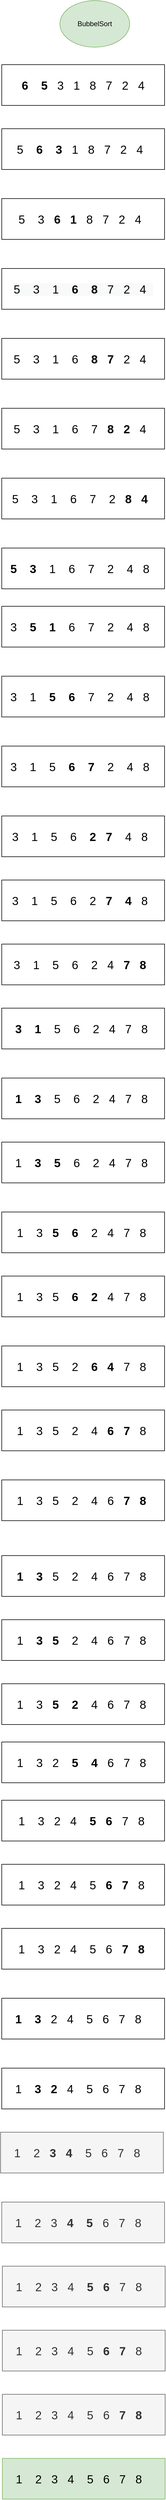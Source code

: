 <mxfile version="13.10.2" type="github">
  <diagram id="Pk1b3dgURT7b5KNRzjb6" name="Page-1">
    <mxGraphModel dx="786" dy="514" grid="1" gridSize="10" guides="1" tooltips="1" connect="1" arrows="1" fold="1" page="1" pageScale="1" pageWidth="827" pageHeight="1169" math="0" shadow="0">
      <root>
        <mxCell id="0" />
        <mxCell id="1" parent="0" />
        <mxCell id="W44GUW1nfyjWdWvCGlpn-1" value="BubbelSort" style="ellipse;whiteSpace=wrap;html=1;fillColor=#d5e8d4;strokeColor=#82b366;" vertex="1" parent="1">
          <mxGeometry x="340" y="40" width="120" height="80" as="geometry" />
        </mxCell>
        <mxCell id="W44GUW1nfyjWdWvCGlpn-3" value="&lt;font style=&quot;font-size: 20px&quot;&gt;&lt;b&gt;6&amp;nbsp; &amp;nbsp; 5&lt;/b&gt;&amp;nbsp; &amp;nbsp;3&amp;nbsp; &amp;nbsp;1&amp;nbsp; &amp;nbsp;8&amp;nbsp; &amp;nbsp;7&amp;nbsp; &amp;nbsp;2&amp;nbsp; &amp;nbsp;4&lt;/font&gt;" style="rounded=0;whiteSpace=wrap;html=1;gradientColor=#ffffff;" vertex="1" parent="1">
          <mxGeometry x="240" y="150" width="280" height="70" as="geometry" />
        </mxCell>
        <mxCell id="W44GUW1nfyjWdWvCGlpn-4" value="&lt;font style=&quot;font-size: 20px&quot;&gt;5&amp;nbsp; &amp;nbsp; &lt;b&gt;6&amp;nbsp; &amp;nbsp; 3&amp;nbsp;&lt;/b&gt; &amp;nbsp;1&amp;nbsp; &amp;nbsp;8&amp;nbsp; &amp;nbsp;7&amp;nbsp; &amp;nbsp;2&amp;nbsp; &amp;nbsp;4&amp;nbsp;&amp;nbsp;&lt;/font&gt;" style="rounded=0;whiteSpace=wrap;html=1;" vertex="1" parent="1">
          <mxGeometry x="240" y="260" width="280" height="70" as="geometry" />
        </mxCell>
        <mxCell id="W44GUW1nfyjWdWvCGlpn-5" value="&lt;span style=&quot;font-size: 20px&quot;&gt;5&amp;nbsp; &amp;nbsp; 3&amp;nbsp; &amp;nbsp;&lt;b&gt;6&amp;nbsp; &amp;nbsp;1&lt;/b&gt;&amp;nbsp; &amp;nbsp;8&amp;nbsp; &amp;nbsp;7&amp;nbsp; &amp;nbsp;2&amp;nbsp; &amp;nbsp;4&amp;nbsp;&amp;nbsp;&lt;/span&gt;" style="rounded=0;whiteSpace=wrap;html=1;" vertex="1" parent="1">
          <mxGeometry x="240" y="380" width="280" height="70" as="geometry" />
        </mxCell>
        <mxCell id="W44GUW1nfyjWdWvCGlpn-6" value="&lt;span style=&quot;color: rgb(0 , 0 , 0) ; font-family: &amp;#34;helvetica&amp;#34; ; font-size: 20px ; font-style: normal ; font-weight: 400 ; letter-spacing: normal ; text-align: center ; text-indent: 0px ; text-transform: none ; word-spacing: 0px ; background-color: rgb(248 , 249 , 250) ; display: inline ; float: none&quot;&gt;5&amp;nbsp; &amp;nbsp; 3&amp;nbsp; &amp;nbsp; 1&amp;nbsp; &amp;nbsp; &lt;/span&gt;&lt;span style=&quot;color: rgb(0 , 0 , 0) ; font-family: &amp;#34;helvetica&amp;#34; ; font-size: 20px ; font-style: normal ; letter-spacing: normal ; text-align: center ; text-indent: 0px ; text-transform: none ; word-spacing: 0px ; background-color: rgb(248 , 249 , 250) ; display: inline ; float: none&quot;&gt;&lt;b&gt;6&amp;nbsp; &amp;nbsp; 8&lt;/b&gt;&lt;/span&gt;&lt;span style=&quot;color: rgb(0 , 0 , 0) ; font-family: &amp;#34;helvetica&amp;#34; ; font-size: 20px ; font-style: normal ; font-weight: 400 ; letter-spacing: normal ; text-align: center ; text-indent: 0px ; text-transform: none ; word-spacing: 0px ; background-color: rgb(248 , 249 , 250) ; display: inline ; float: none&quot;&gt;&amp;nbsp; &amp;nbsp;7&amp;nbsp; &amp;nbsp;2&amp;nbsp; &amp;nbsp;4&amp;nbsp;&amp;nbsp;&lt;/span&gt;" style="rounded=0;whiteSpace=wrap;html=1;" vertex="1" parent="1">
          <mxGeometry x="240" y="500" width="280" height="70" as="geometry" />
        </mxCell>
        <mxCell id="W44GUW1nfyjWdWvCGlpn-7" value="&lt;span style=&quot;font-family: &amp;#34;helvetica&amp;#34; ; font-size: 20px&quot;&gt;5&amp;nbsp; &amp;nbsp; 3&amp;nbsp; &amp;nbsp; 1&amp;nbsp; &amp;nbsp; 6&amp;nbsp; &amp;nbsp; &lt;b&gt;8&amp;nbsp; &amp;nbsp;7&amp;nbsp;&lt;/b&gt; &amp;nbsp;2&amp;nbsp; &amp;nbsp;4&amp;nbsp;&amp;nbsp;&lt;/span&gt;" style="rounded=0;whiteSpace=wrap;html=1;" vertex="1" parent="1">
          <mxGeometry x="240" y="620" width="280" height="70" as="geometry" />
        </mxCell>
        <mxCell id="W44GUW1nfyjWdWvCGlpn-8" value="&lt;span style=&quot;font-family: &amp;#34;helvetica&amp;#34; ; font-size: 20px&quot;&gt;5&amp;nbsp; &amp;nbsp; 3&amp;nbsp; &amp;nbsp; 1&amp;nbsp; &amp;nbsp; 6&amp;nbsp; &amp;nbsp; 7&amp;nbsp; &amp;nbsp; 2&amp;nbsp; &amp;nbsp;&lt;b&gt;8&amp;nbsp; &amp;nbsp;4&lt;/b&gt;&amp;nbsp;&amp;nbsp;&lt;/span&gt;" style="rounded=0;whiteSpace=wrap;html=1;" vertex="1" parent="1">
          <mxGeometry x="240" y="860" width="280" height="70" as="geometry" />
        </mxCell>
        <mxCell id="W44GUW1nfyjWdWvCGlpn-11" value="&lt;span style=&quot;font-family: &amp;#34;helvetica&amp;#34; ; font-size: 20px&quot;&gt;&lt;b&gt;5&amp;nbsp; &amp;nbsp; 3&amp;nbsp;&lt;/b&gt; &amp;nbsp; 1&amp;nbsp; &amp;nbsp; 6&amp;nbsp; &amp;nbsp; 7&amp;nbsp; &amp;nbsp; 2&amp;nbsp; &amp;nbsp; 4&amp;nbsp; &amp;nbsp;8&amp;nbsp;&amp;nbsp;&lt;/span&gt;" style="whiteSpace=wrap;html=1;gradientColor=#ffffff;" vertex="1" parent="1">
          <mxGeometry x="240" y="980" width="280" height="70" as="geometry" />
        </mxCell>
        <mxCell id="W44GUW1nfyjWdWvCGlpn-12" value="&lt;span style=&quot;font-family: &amp;#34;helvetica&amp;#34; ; font-size: 20px&quot;&gt;3&amp;nbsp; &amp;nbsp; &lt;b&gt;5&amp;nbsp; &amp;nbsp; 1&lt;/b&gt;&amp;nbsp; &amp;nbsp; 6&amp;nbsp; &amp;nbsp; 7&amp;nbsp; &amp;nbsp; 2&amp;nbsp; &amp;nbsp; 4&amp;nbsp; &amp;nbsp;8&amp;nbsp;&amp;nbsp;&lt;/span&gt;" style="whiteSpace=wrap;html=1;gradientColor=#ffffff;" vertex="1" parent="1">
          <mxGeometry x="240" y="1080" width="280" height="70" as="geometry" />
        </mxCell>
        <mxCell id="W44GUW1nfyjWdWvCGlpn-14" value="&lt;span style=&quot;font-family: &amp;#34;helvetica&amp;#34; ; font-size: 20px&quot;&gt;3&amp;nbsp; &amp;nbsp; 1&amp;nbsp; &amp;nbsp; &lt;b&gt;5&amp;nbsp; &amp;nbsp; 6&lt;/b&gt;&amp;nbsp; &amp;nbsp; 7&amp;nbsp; &amp;nbsp; 2&amp;nbsp; &amp;nbsp; 4&amp;nbsp; &amp;nbsp;8&amp;nbsp;&amp;nbsp;&lt;/span&gt;" style="whiteSpace=wrap;html=1;gradientColor=#ffffff;" vertex="1" parent="1">
          <mxGeometry x="240" y="1200" width="280" height="70" as="geometry" />
        </mxCell>
        <mxCell id="W44GUW1nfyjWdWvCGlpn-15" value="&lt;span style=&quot;font-family: &amp;#34;helvetica&amp;#34; ; font-size: 20px&quot;&gt;3&amp;nbsp; &amp;nbsp; 1&amp;nbsp; &amp;nbsp; 5&amp;nbsp; &amp;nbsp; &lt;b&gt;6&amp;nbsp; &amp;nbsp; 7&lt;/b&gt;&amp;nbsp; &amp;nbsp; 2&amp;nbsp; &amp;nbsp; 4&amp;nbsp; &amp;nbsp;8&amp;nbsp;&amp;nbsp;&lt;/span&gt;" style="whiteSpace=wrap;html=1;gradientColor=#ffffff;" vertex="1" parent="1">
          <mxGeometry x="240" y="1320" width="280" height="70" as="geometry" />
        </mxCell>
        <mxCell id="W44GUW1nfyjWdWvCGlpn-16" value="&lt;span style=&quot;font-family: &amp;#34;helvetica&amp;#34; ; font-size: 20px&quot;&gt;3&amp;nbsp; &amp;nbsp; 1&amp;nbsp; &amp;nbsp; 5&amp;nbsp; &amp;nbsp; 6&amp;nbsp; &amp;nbsp; &lt;b&gt;2&amp;nbsp; &amp;nbsp;7&lt;/b&gt;&amp;nbsp; &amp;nbsp; 4&amp;nbsp; &amp;nbsp;8&amp;nbsp;&amp;nbsp;&lt;/span&gt;" style="whiteSpace=wrap;html=1;gradientColor=#ffffff;" vertex="1" parent="1">
          <mxGeometry x="240" y="1440" width="280" height="70" as="geometry" />
        </mxCell>
        <mxCell id="W44GUW1nfyjWdWvCGlpn-21" value="&lt;span style=&quot;font-family: &amp;#34;helvetica&amp;#34; ; font-size: 20px&quot;&gt;5&amp;nbsp; &amp;nbsp; 3&amp;nbsp; &amp;nbsp; 1&amp;nbsp; &amp;nbsp; 6&amp;nbsp; &amp;nbsp; 7&lt;b&gt;&amp;nbsp; &amp;nbsp;8&amp;nbsp;&lt;/b&gt; &amp;nbsp;&lt;b&gt;2&lt;/b&gt;&amp;nbsp; &amp;nbsp;4&amp;nbsp;&amp;nbsp;&lt;/span&gt;" style="rounded=0;whiteSpace=wrap;html=1;" vertex="1" parent="1">
          <mxGeometry x="240" y="740" width="280" height="70" as="geometry" />
        </mxCell>
        <mxCell id="W44GUW1nfyjWdWvCGlpn-22" value="&lt;span style=&quot;font-family: &amp;#34;helvetica&amp;#34; ; font-size: 20px&quot;&gt;3&amp;nbsp; &amp;nbsp; 1&amp;nbsp; &amp;nbsp; 5&amp;nbsp; &amp;nbsp; 6&amp;nbsp; &amp;nbsp; 2&lt;b&gt;&amp;nbsp; &amp;nbsp;7&lt;/b&gt;&amp;nbsp; &amp;nbsp; &lt;b&gt;4&lt;/b&gt;&amp;nbsp; &amp;nbsp;8&amp;nbsp;&amp;nbsp;&lt;/span&gt;" style="whiteSpace=wrap;html=1;gradientColor=#ffffff;" vertex="1" parent="1">
          <mxGeometry x="240" y="1550" width="280" height="70" as="geometry" />
        </mxCell>
        <mxCell id="W44GUW1nfyjWdWvCGlpn-23" value="&lt;span style=&quot;font-family: &amp;#34;helvetica&amp;#34; ; font-size: 20px&quot;&gt;3&amp;nbsp; &amp;nbsp; 1&amp;nbsp; &amp;nbsp; 5&amp;nbsp; &amp;nbsp; 6&amp;nbsp; &amp;nbsp; 2&lt;b&gt;&amp;nbsp; &amp;nbsp;&lt;/b&gt;4&amp;nbsp; &amp;nbsp;&lt;b&gt;7&lt;/b&gt;&amp;nbsp; &amp;nbsp;&lt;b&gt;8&lt;/b&gt;&amp;nbsp;&amp;nbsp;&lt;/span&gt;" style="whiteSpace=wrap;html=1;gradientColor=#ffffff;" vertex="1" parent="1">
          <mxGeometry x="240" y="1660" width="280" height="70" as="geometry" />
        </mxCell>
        <mxCell id="W44GUW1nfyjWdWvCGlpn-25" value="&lt;span style=&quot;font-family: &amp;#34;helvetica&amp;#34; ; font-size: 20px&quot;&gt;&lt;b&gt;3&amp;nbsp; &amp;nbsp; 1&lt;/b&gt;&amp;nbsp; &amp;nbsp; 5&amp;nbsp; &amp;nbsp; 6&amp;nbsp; &amp;nbsp; 2&lt;/span&gt;&lt;b style=&quot;font-family: &amp;#34;helvetica&amp;#34; ; font-size: 20px&quot;&gt;&amp;nbsp; &amp;nbsp;&lt;/b&gt;&lt;span style=&quot;font-family: &amp;#34;helvetica&amp;#34; ; font-size: 20px&quot;&gt;4&amp;nbsp; &amp;nbsp;7&lt;/span&gt;&lt;span style=&quot;font-family: &amp;#34;helvetica&amp;#34; ; font-size: 20px&quot;&gt;&amp;nbsp; &amp;nbsp;8&lt;/span&gt;&lt;span style=&quot;font-family: &amp;#34;helvetica&amp;#34; ; font-size: 20px&quot;&gt;&amp;nbsp;&lt;/span&gt;" style="rounded=0;whiteSpace=wrap;html=1;" vertex="1" parent="1">
          <mxGeometry x="240" y="1770" width="280" height="70" as="geometry" />
        </mxCell>
        <mxCell id="W44GUW1nfyjWdWvCGlpn-26" value="&lt;span style=&quot;font-family: &amp;#34;helvetica&amp;#34; ; font-size: 20px&quot;&gt;&lt;b&gt;1&amp;nbsp; &amp;nbsp; 3&lt;/b&gt;&amp;nbsp; &amp;nbsp; 5&amp;nbsp; &amp;nbsp; 6&amp;nbsp; &amp;nbsp; 2&lt;/span&gt;&lt;b style=&quot;font-family: &amp;#34;helvetica&amp;#34; ; font-size: 20px&quot;&gt;&amp;nbsp; &amp;nbsp;&lt;/b&gt;&lt;span style=&quot;font-family: &amp;#34;helvetica&amp;#34; ; font-size: 20px&quot;&gt;4&amp;nbsp; &amp;nbsp;7&lt;/span&gt;&lt;span style=&quot;font-family: &amp;#34;helvetica&amp;#34; ; font-size: 20px&quot;&gt;&amp;nbsp; &amp;nbsp;8&lt;/span&gt;&lt;span style=&quot;font-family: &amp;#34;helvetica&amp;#34; ; font-size: 20px&quot;&gt;&amp;nbsp;&lt;/span&gt;" style="rounded=0;whiteSpace=wrap;html=1;" vertex="1" parent="1">
          <mxGeometry x="240" y="1890" width="280" height="70" as="geometry" />
        </mxCell>
        <mxCell id="W44GUW1nfyjWdWvCGlpn-27" value="&lt;span style=&quot;font-family: &amp;#34;helvetica&amp;#34; ; font-size: 20px&quot;&gt;1&lt;b&gt;&amp;nbsp; &amp;nbsp; 3&lt;/b&gt;&amp;nbsp; &amp;nbsp; &lt;b&gt;5&lt;/b&gt;&amp;nbsp; &amp;nbsp; 6&amp;nbsp; &amp;nbsp; 2&lt;/span&gt;&lt;b style=&quot;font-family: &amp;#34;helvetica&amp;#34; ; font-size: 20px&quot;&gt;&amp;nbsp; &amp;nbsp;&lt;/b&gt;&lt;span style=&quot;font-family: &amp;#34;helvetica&amp;#34; ; font-size: 20px&quot;&gt;4&amp;nbsp; &amp;nbsp;7&lt;/span&gt;&lt;span style=&quot;font-family: &amp;#34;helvetica&amp;#34; ; font-size: 20px&quot;&gt;&amp;nbsp; &amp;nbsp;8&lt;/span&gt;&lt;span style=&quot;font-family: &amp;#34;helvetica&amp;#34; ; font-size: 20px&quot;&gt;&amp;nbsp;&lt;/span&gt;" style="rounded=0;whiteSpace=wrap;html=1;" vertex="1" parent="1">
          <mxGeometry x="240" y="2000" width="280" height="70" as="geometry" />
        </mxCell>
        <mxCell id="W44GUW1nfyjWdWvCGlpn-28" value="&lt;span style=&quot;font-family: &amp;#34;helvetica&amp;#34; ; font-size: 20px&quot;&gt;1&lt;b&gt;&amp;nbsp; &amp;nbsp; &lt;/b&gt;3&amp;nbsp; &amp;nbsp;&lt;b&gt;5&lt;/b&gt;&amp;nbsp; &amp;nbsp; &lt;b&gt;6&lt;/b&gt;&amp;nbsp; &amp;nbsp; 2&lt;/span&gt;&lt;b style=&quot;font-family: &amp;#34;helvetica&amp;#34; ; font-size: 20px&quot;&gt;&amp;nbsp; &amp;nbsp;&lt;/b&gt;&lt;span style=&quot;font-family: &amp;#34;helvetica&amp;#34; ; font-size: 20px&quot;&gt;4&amp;nbsp; &amp;nbsp;7&lt;/span&gt;&lt;span style=&quot;font-family: &amp;#34;helvetica&amp;#34; ; font-size: 20px&quot;&gt;&amp;nbsp; &amp;nbsp;8&lt;/span&gt;&lt;span style=&quot;font-family: &amp;#34;helvetica&amp;#34; ; font-size: 20px&quot;&gt;&amp;nbsp;&lt;/span&gt;" style="rounded=0;whiteSpace=wrap;html=1;" vertex="1" parent="1">
          <mxGeometry x="240" y="2120" width="280" height="70" as="geometry" />
        </mxCell>
        <mxCell id="W44GUW1nfyjWdWvCGlpn-29" value="&lt;span style=&quot;font-family: &amp;#34;helvetica&amp;#34; ; font-size: 20px&quot;&gt;1&lt;b&gt;&amp;nbsp; &amp;nbsp; &lt;/b&gt;3&amp;nbsp; &amp;nbsp;5&amp;nbsp; &amp;nbsp;&amp;nbsp;&lt;b&gt;6&lt;/b&gt;&amp;nbsp; &amp;nbsp; &lt;b&gt;2&lt;/b&gt;&lt;/span&gt;&lt;b style=&quot;font-family: &amp;#34;helvetica&amp;#34; ; font-size: 20px&quot;&gt;&amp;nbsp; &amp;nbsp;&lt;/b&gt;&lt;span style=&quot;font-family: &amp;#34;helvetica&amp;#34; ; font-size: 20px&quot;&gt;4&amp;nbsp; &amp;nbsp;7&lt;/span&gt;&lt;span style=&quot;font-family: &amp;#34;helvetica&amp;#34; ; font-size: 20px&quot;&gt;&amp;nbsp; &amp;nbsp;8&lt;/span&gt;&lt;span style=&quot;font-family: &amp;#34;helvetica&amp;#34; ; font-size: 20px&quot;&gt;&amp;nbsp;&lt;/span&gt;" style="rounded=0;whiteSpace=wrap;html=1;" vertex="1" parent="1">
          <mxGeometry x="240" y="2230" width="280" height="70" as="geometry" />
        </mxCell>
        <mxCell id="W44GUW1nfyjWdWvCGlpn-30" value="&lt;span style=&quot;font-family: &amp;#34;helvetica&amp;#34; ; font-size: 20px&quot;&gt;1&lt;b&gt;&amp;nbsp; &amp;nbsp; &lt;/b&gt;3&amp;nbsp; &amp;nbsp;5&amp;nbsp; &amp;nbsp; 2&amp;nbsp;&amp;nbsp; &amp;nbsp;&lt;b&gt;6&lt;/b&gt;&lt;/span&gt;&lt;b style=&quot;font-family: &amp;#34;helvetica&amp;#34; ; font-size: 20px&quot;&gt;&amp;nbsp; &amp;nbsp;&lt;/b&gt;&lt;span style=&quot;font-family: &amp;#34;helvetica&amp;#34; ; font-size: 20px&quot;&gt;&lt;b&gt;4&amp;nbsp;&lt;/b&gt; &amp;nbsp;7&lt;/span&gt;&lt;span style=&quot;font-family: &amp;#34;helvetica&amp;#34; ; font-size: 20px&quot;&gt;&amp;nbsp; &amp;nbsp;8&lt;/span&gt;&lt;span style=&quot;font-family: &amp;#34;helvetica&amp;#34; ; font-size: 20px&quot;&gt;&amp;nbsp;&lt;/span&gt;" style="rounded=0;whiteSpace=wrap;html=1;" vertex="1" parent="1">
          <mxGeometry x="240" y="2350" width="280" height="70" as="geometry" />
        </mxCell>
        <mxCell id="W44GUW1nfyjWdWvCGlpn-31" value="&lt;span style=&quot;font-family: &amp;#34;helvetica&amp;#34; ; font-size: 20px&quot;&gt;1&lt;b&gt;&amp;nbsp; &amp;nbsp; &lt;/b&gt;3&amp;nbsp; &amp;nbsp;5&amp;nbsp; &amp;nbsp; 2&amp;nbsp; &amp;nbsp; 4&lt;/span&gt;&lt;b style=&quot;font-family: &amp;#34;helvetica&amp;#34; ; font-size: 20px&quot;&gt;&amp;nbsp; &amp;nbsp;6&lt;/b&gt;&lt;span style=&quot;font-family: &amp;#34;helvetica&amp;#34; ; font-size: 20px&quot;&gt;&lt;b&gt;&amp;nbsp;&lt;/b&gt; &amp;nbsp;&lt;b&gt;7&lt;/b&gt;&lt;/span&gt;&lt;span style=&quot;font-family: &amp;#34;helvetica&amp;#34; ; font-size: 20px&quot;&gt;&amp;nbsp; &amp;nbsp;8&lt;/span&gt;&lt;span style=&quot;font-family: &amp;#34;helvetica&amp;#34; ; font-size: 20px&quot;&gt;&amp;nbsp;&lt;/span&gt;" style="rounded=0;whiteSpace=wrap;html=1;" vertex="1" parent="1">
          <mxGeometry x="240" y="2460" width="280" height="70" as="geometry" />
        </mxCell>
        <mxCell id="W44GUW1nfyjWdWvCGlpn-32" value="&lt;span style=&quot;font-family: &amp;#34;helvetica&amp;#34; ; font-size: 20px&quot;&gt;1&lt;b&gt;&amp;nbsp; &amp;nbsp; &lt;/b&gt;3&amp;nbsp; &amp;nbsp;5&amp;nbsp; &amp;nbsp; 2&amp;nbsp; &amp;nbsp; 4&lt;/span&gt;&lt;b style=&quot;font-family: &amp;#34;helvetica&amp;#34; ; font-size: 20px&quot;&gt;&amp;nbsp; &amp;nbsp;&lt;/b&gt;&lt;span style=&quot;font-family: &amp;#34;helvetica&amp;#34; ; font-size: 20px&quot;&gt;6&lt;/span&gt;&lt;span style=&quot;font-family: &amp;#34;helvetica&amp;#34; ; font-size: 20px&quot;&gt;&amp;nbsp; &amp;nbsp;&lt;b&gt;7&lt;/b&gt;&lt;/span&gt;&lt;span style=&quot;font-family: &amp;#34;helvetica&amp;#34; ; font-size: 20px&quot;&gt;&amp;nbsp; &amp;nbsp;&lt;b&gt;8&lt;/b&gt;&lt;/span&gt;&lt;span style=&quot;font-family: &amp;#34;helvetica&amp;#34; ; font-size: 20px&quot;&gt;&lt;b&gt;&amp;nbsp;&lt;/b&gt;&lt;/span&gt;" style="rounded=0;whiteSpace=wrap;html=1;" vertex="1" parent="1">
          <mxGeometry x="240" y="2580" width="280" height="70" as="geometry" />
        </mxCell>
        <mxCell id="W44GUW1nfyjWdWvCGlpn-33" value="&lt;span style=&quot;font-family: &amp;#34;helvetica&amp;#34; ; font-size: 20px&quot;&gt;&lt;b&gt;1&amp;nbsp; &amp;nbsp; 3&lt;/b&gt;&amp;nbsp; &amp;nbsp;5&amp;nbsp; &amp;nbsp; 2&amp;nbsp; &amp;nbsp; 4&lt;/span&gt;&lt;b style=&quot;font-family: &amp;#34;helvetica&amp;#34; ; font-size: 20px&quot;&gt;&amp;nbsp; &amp;nbsp;&lt;/b&gt;&lt;span style=&quot;font-family: &amp;#34;helvetica&amp;#34; ; font-size: 20px&quot;&gt;6&lt;/span&gt;&lt;span style=&quot;font-family: &amp;#34;helvetica&amp;#34; ; font-size: 20px&quot;&gt;&amp;nbsp; &amp;nbsp;7&lt;/span&gt;&lt;span style=&quot;font-family: &amp;#34;helvetica&amp;#34; ; font-size: 20px&quot;&gt;&amp;nbsp; &amp;nbsp;8&lt;/span&gt;&lt;span style=&quot;font-family: &amp;#34;helvetica&amp;#34; ; font-size: 20px&quot;&gt;&lt;b&gt;&amp;nbsp;&lt;/b&gt;&lt;/span&gt;" style="rounded=0;whiteSpace=wrap;html=1;" vertex="1" parent="1">
          <mxGeometry x="240" y="2710" width="280" height="70" as="geometry" />
        </mxCell>
        <mxCell id="W44GUW1nfyjWdWvCGlpn-34" value="&lt;span style=&quot;font-family: &amp;#34;helvetica&amp;#34; ; font-size: 20px&quot;&gt;1&lt;b&gt;&amp;nbsp; &amp;nbsp; 3&amp;nbsp; &amp;nbsp;5&lt;/b&gt;&amp;nbsp; &amp;nbsp; 2&amp;nbsp; &amp;nbsp; 4&lt;/span&gt;&lt;b style=&quot;font-family: &amp;#34;helvetica&amp;#34; ; font-size: 20px&quot;&gt;&amp;nbsp; &amp;nbsp;&lt;/b&gt;&lt;span style=&quot;font-family: &amp;#34;helvetica&amp;#34; ; font-size: 20px&quot;&gt;6&lt;/span&gt;&lt;span style=&quot;font-family: &amp;#34;helvetica&amp;#34; ; font-size: 20px&quot;&gt;&amp;nbsp; &amp;nbsp;7&lt;/span&gt;&lt;span style=&quot;font-family: &amp;#34;helvetica&amp;#34; ; font-size: 20px&quot;&gt;&amp;nbsp; &amp;nbsp;8&lt;/span&gt;&lt;span style=&quot;font-family: &amp;#34;helvetica&amp;#34; ; font-size: 20px&quot;&gt;&lt;b&gt;&amp;nbsp;&lt;/b&gt;&lt;/span&gt;" style="rounded=0;whiteSpace=wrap;html=1;" vertex="1" parent="1">
          <mxGeometry x="240" y="2820" width="280" height="70" as="geometry" />
        </mxCell>
        <mxCell id="W44GUW1nfyjWdWvCGlpn-35" value="&lt;span style=&quot;font-family: &amp;#34;helvetica&amp;#34; ; font-size: 20px&quot;&gt;1&lt;b&gt;&amp;nbsp; &amp;nbsp; &lt;/b&gt;3&lt;b&gt;&amp;nbsp; &amp;nbsp;5&lt;/b&gt;&amp;nbsp; &amp;nbsp; &lt;b&gt;2&lt;/b&gt;&amp;nbsp; &amp;nbsp; 4&lt;/span&gt;&lt;b style=&quot;font-family: &amp;#34;helvetica&amp;#34; ; font-size: 20px&quot;&gt;&amp;nbsp; &amp;nbsp;&lt;/b&gt;&lt;span style=&quot;font-family: &amp;#34;helvetica&amp;#34; ; font-size: 20px&quot;&gt;6&lt;/span&gt;&lt;span style=&quot;font-family: &amp;#34;helvetica&amp;#34; ; font-size: 20px&quot;&gt;&amp;nbsp; &amp;nbsp;7&lt;/span&gt;&lt;span style=&quot;font-family: &amp;#34;helvetica&amp;#34; ; font-size: 20px&quot;&gt;&amp;nbsp; &amp;nbsp;8&lt;/span&gt;&lt;span style=&quot;font-family: &amp;#34;helvetica&amp;#34; ; font-size: 20px&quot;&gt;&lt;b&gt;&amp;nbsp;&lt;/b&gt;&lt;/span&gt;" style="rounded=0;whiteSpace=wrap;html=1;" vertex="1" parent="1">
          <mxGeometry x="240" y="2930" width="280" height="70" as="geometry" />
        </mxCell>
        <mxCell id="W44GUW1nfyjWdWvCGlpn-36" value="&lt;span style=&quot;font-family: &amp;#34;helvetica&amp;#34; ; font-size: 20px&quot;&gt;1&lt;b&gt;&amp;nbsp; &amp;nbsp; &lt;/b&gt;3&lt;b&gt;&amp;nbsp; &amp;nbsp;&lt;/b&gt;2&amp;nbsp; &amp;nbsp;&amp;nbsp;&lt;b&gt;5&lt;/b&gt;&amp;nbsp; &amp;nbsp;&lt;b&gt; 4&lt;/b&gt;&lt;/span&gt;&lt;b style=&quot;font-family: &amp;#34;helvetica&amp;#34; ; font-size: 20px&quot;&gt;&amp;nbsp; &amp;nbsp;&lt;/b&gt;&lt;span style=&quot;font-family: &amp;#34;helvetica&amp;#34; ; font-size: 20px&quot;&gt;6&lt;/span&gt;&lt;span style=&quot;font-family: &amp;#34;helvetica&amp;#34; ; font-size: 20px&quot;&gt;&amp;nbsp; &amp;nbsp;7&lt;/span&gt;&lt;span style=&quot;font-family: &amp;#34;helvetica&amp;#34; ; font-size: 20px&quot;&gt;&amp;nbsp; &amp;nbsp;8&lt;/span&gt;&lt;span style=&quot;font-family: &amp;#34;helvetica&amp;#34; ; font-size: 20px&quot;&gt;&lt;b&gt;&amp;nbsp;&lt;/b&gt;&lt;/span&gt;" style="rounded=0;whiteSpace=wrap;html=1;" vertex="1" parent="1">
          <mxGeometry x="240" y="3030" width="280" height="70" as="geometry" />
        </mxCell>
        <mxCell id="W44GUW1nfyjWdWvCGlpn-37" value="&lt;span style=&quot;font-family: &amp;#34;helvetica&amp;#34; ; font-size: 20px&quot;&gt;1&lt;b&gt;&amp;nbsp; &amp;nbsp; &lt;/b&gt;3&lt;b&gt;&amp;nbsp; &amp;nbsp;&lt;/b&gt;2&amp;nbsp; &amp;nbsp;4&amp;nbsp; &amp;nbsp;&lt;b&gt; 5&lt;/b&gt;&lt;/span&gt;&lt;b style=&quot;font-family: &amp;#34;helvetica&amp;#34; ; font-size: 20px&quot;&gt;&amp;nbsp; &amp;nbsp;&lt;/b&gt;&lt;span style=&quot;font-family: &amp;#34;helvetica&amp;#34; ; font-size: 20px&quot;&gt;&lt;b&gt;6&lt;/b&gt;&lt;/span&gt;&lt;span style=&quot;font-family: &amp;#34;helvetica&amp;#34; ; font-size: 20px&quot;&gt;&amp;nbsp; &amp;nbsp;7&lt;/span&gt;&lt;span style=&quot;font-family: &amp;#34;helvetica&amp;#34; ; font-size: 20px&quot;&gt;&amp;nbsp; &amp;nbsp;8&lt;/span&gt;&lt;span style=&quot;font-family: &amp;#34;helvetica&amp;#34; ; font-size: 20px&quot;&gt;&lt;b&gt;&amp;nbsp;&lt;/b&gt;&lt;/span&gt;" style="rounded=0;whiteSpace=wrap;html=1;" vertex="1" parent="1">
          <mxGeometry x="240" y="3130" width="280" height="70" as="geometry" />
        </mxCell>
        <mxCell id="W44GUW1nfyjWdWvCGlpn-38" value="&lt;span style=&quot;font-family: &amp;#34;helvetica&amp;#34; ; font-size: 20px&quot;&gt;1&lt;b&gt;&amp;nbsp; &amp;nbsp; &lt;/b&gt;3&lt;b&gt;&amp;nbsp; &amp;nbsp;&lt;/b&gt;2&amp;nbsp; &amp;nbsp;4&amp;nbsp; &amp;nbsp;&lt;b&gt;&amp;nbsp;&lt;/b&gt;5&lt;/span&gt;&lt;b style=&quot;font-family: &amp;#34;helvetica&amp;#34; ; font-size: 20px&quot;&gt;&amp;nbsp; &amp;nbsp;&lt;/b&gt;&lt;span style=&quot;font-family: &amp;#34;helvetica&amp;#34; ; font-size: 20px&quot;&gt;&lt;b&gt;6&lt;/b&gt;&lt;/span&gt;&lt;span style=&quot;font-family: &amp;#34;helvetica&amp;#34; ; font-size: 20px&quot;&gt;&amp;nbsp; &amp;nbsp;&lt;b&gt;7&lt;/b&gt;&lt;/span&gt;&lt;span style=&quot;font-family: &amp;#34;helvetica&amp;#34; ; font-size: 20px&quot;&gt;&amp;nbsp; &amp;nbsp;8&lt;/span&gt;&lt;span style=&quot;font-family: &amp;#34;helvetica&amp;#34; ; font-size: 20px&quot;&gt;&lt;b&gt;&amp;nbsp;&lt;/b&gt;&lt;/span&gt;" style="rounded=0;whiteSpace=wrap;html=1;" vertex="1" parent="1">
          <mxGeometry x="240" y="3240" width="280" height="70" as="geometry" />
        </mxCell>
        <mxCell id="W44GUW1nfyjWdWvCGlpn-39" value="&lt;span style=&quot;font-family: &amp;#34;helvetica&amp;#34; ; font-size: 20px&quot;&gt;1&lt;b&gt;&amp;nbsp; &amp;nbsp; &lt;/b&gt;3&lt;b&gt;&amp;nbsp; &amp;nbsp;&lt;/b&gt;2&amp;nbsp; &amp;nbsp;4&amp;nbsp; &amp;nbsp;&lt;b&gt;&amp;nbsp;&lt;/b&gt;5&lt;/span&gt;&lt;b style=&quot;font-family: &amp;#34;helvetica&amp;#34; ; font-size: 20px&quot;&gt;&amp;nbsp; &amp;nbsp;&lt;/b&gt;&lt;span style=&quot;font-family: &amp;#34;helvetica&amp;#34; ; font-size: 20px&quot;&gt;6&lt;/span&gt;&lt;span style=&quot;font-family: &amp;#34;helvetica&amp;#34; ; font-size: 20px&quot;&gt;&amp;nbsp; &amp;nbsp;&lt;b&gt;7&lt;/b&gt;&lt;/span&gt;&lt;span style=&quot;font-family: &amp;#34;helvetica&amp;#34; ; font-size: 20px&quot;&gt;&amp;nbsp; &amp;nbsp;&lt;b&gt;8&lt;/b&gt;&lt;/span&gt;&lt;span style=&quot;font-family: &amp;#34;helvetica&amp;#34; ; font-size: 20px&quot;&gt;&lt;b&gt;&amp;nbsp;&lt;/b&gt;&lt;/span&gt;" style="rounded=0;whiteSpace=wrap;html=1;" vertex="1" parent="1">
          <mxGeometry x="240" y="3350" width="280" height="70" as="geometry" />
        </mxCell>
        <mxCell id="W44GUW1nfyjWdWvCGlpn-40" value="&lt;span style=&quot;font-family: &amp;#34;helvetica&amp;#34; ; font-size: 20px&quot;&gt;&lt;b&gt;1&amp;nbsp; &amp;nbsp;&amp;nbsp;3&amp;nbsp; &amp;nbsp;&lt;/b&gt;2&amp;nbsp; &amp;nbsp;4&amp;nbsp; &amp;nbsp;&lt;b&gt;&amp;nbsp;&lt;/b&gt;5&lt;/span&gt;&lt;b style=&quot;font-family: &amp;#34;helvetica&amp;#34; ; font-size: 20px&quot;&gt;&amp;nbsp; &amp;nbsp;&lt;/b&gt;&lt;span style=&quot;font-family: &amp;#34;helvetica&amp;#34; ; font-size: 20px&quot;&gt;6&lt;/span&gt;&lt;span style=&quot;font-family: &amp;#34;helvetica&amp;#34; ; font-size: 20px&quot;&gt;&amp;nbsp; &amp;nbsp;7&amp;nbsp; &amp;nbsp;8&lt;/span&gt;&lt;span style=&quot;font-family: &amp;#34;helvetica&amp;#34; ; font-size: 20px&quot;&gt;&amp;nbsp; &amp;nbsp;&lt;/span&gt;" style="rounded=0;whiteSpace=wrap;html=1;" vertex="1" parent="1">
          <mxGeometry x="240" y="3470" width="280" height="70" as="geometry" />
        </mxCell>
        <mxCell id="W44GUW1nfyjWdWvCGlpn-41" value="&lt;span style=&quot;font-family: &amp;#34;helvetica&amp;#34; ; font-size: 20px&quot;&gt;1&lt;b&gt;&amp;nbsp; &amp;nbsp; 3&amp;nbsp; &amp;nbsp;2&lt;/b&gt;&amp;nbsp; &amp;nbsp;4&amp;nbsp; &amp;nbsp;&lt;b&gt;&amp;nbsp;&lt;/b&gt;5&lt;/span&gt;&lt;b style=&quot;font-family: &amp;#34;helvetica&amp;#34; ; font-size: 20px&quot;&gt;&amp;nbsp; &amp;nbsp;&lt;/b&gt;&lt;span style=&quot;font-family: &amp;#34;helvetica&amp;#34; ; font-size: 20px&quot;&gt;6&lt;/span&gt;&lt;span style=&quot;font-family: &amp;#34;helvetica&amp;#34; ; font-size: 20px&quot;&gt;&amp;nbsp; &amp;nbsp;7&amp;nbsp; &amp;nbsp;8&lt;/span&gt;&lt;span style=&quot;font-family: &amp;#34;helvetica&amp;#34; ; font-size: 20px&quot;&gt;&amp;nbsp; &amp;nbsp;&lt;/span&gt;" style="rounded=0;whiteSpace=wrap;html=1;" vertex="1" parent="1">
          <mxGeometry x="240" y="3590" width="280" height="70" as="geometry" />
        </mxCell>
        <mxCell id="W44GUW1nfyjWdWvCGlpn-42" value="&lt;span style=&quot;font-family: &amp;#34;helvetica&amp;#34; ; font-size: 20px&quot;&gt;1&lt;b&gt;&amp;nbsp; &amp;nbsp; &lt;/b&gt;2&lt;b&gt;&amp;nbsp; &amp;nbsp;3&lt;/b&gt;&amp;nbsp; &amp;nbsp;&lt;b&gt;4&lt;/b&gt;&amp;nbsp; &amp;nbsp;&lt;b&gt;&amp;nbsp;&lt;/b&gt;5&lt;/span&gt;&lt;b style=&quot;font-family: &amp;#34;helvetica&amp;#34; ; font-size: 20px&quot;&gt;&amp;nbsp; &amp;nbsp;&lt;/b&gt;&lt;span style=&quot;font-family: &amp;#34;helvetica&amp;#34; ; font-size: 20px&quot;&gt;6&lt;/span&gt;&lt;span style=&quot;font-family: &amp;#34;helvetica&amp;#34; ; font-size: 20px&quot;&gt;&amp;nbsp; &amp;nbsp;7&amp;nbsp; &amp;nbsp;8&lt;/span&gt;&lt;span style=&quot;font-family: &amp;#34;helvetica&amp;#34; ; font-size: 20px&quot;&gt;&amp;nbsp; &amp;nbsp;&lt;/span&gt;" style="rounded=0;whiteSpace=wrap;html=1;fillColor=#f5f5f5;strokeColor=#666666;fontColor=#333333;" vertex="1" parent="1">
          <mxGeometry x="238" y="3700" width="280" height="70" as="geometry" />
        </mxCell>
        <mxCell id="W44GUW1nfyjWdWvCGlpn-43" value="&lt;span style=&quot;font-family: &amp;#34;helvetica&amp;#34; ; font-size: 20px&quot;&gt;1&lt;b&gt;&amp;nbsp; &amp;nbsp; &lt;/b&gt;2&lt;b&gt;&amp;nbsp; &amp;nbsp;&lt;/b&gt;3&amp;nbsp; &amp;nbsp;&lt;b&gt;4&lt;/b&gt;&amp;nbsp; &amp;nbsp;&lt;b&gt;&amp;nbsp;5&lt;/b&gt;&lt;/span&gt;&lt;b style=&quot;font-family: &amp;#34;helvetica&amp;#34; ; font-size: 20px&quot;&gt;&amp;nbsp; &amp;nbsp;&lt;/b&gt;&lt;span style=&quot;font-family: &amp;#34;helvetica&amp;#34; ; font-size: 20px&quot;&gt;6&lt;/span&gt;&lt;span style=&quot;font-family: &amp;#34;helvetica&amp;#34; ; font-size: 20px&quot;&gt;&amp;nbsp; &amp;nbsp;7&amp;nbsp; &amp;nbsp;8&lt;/span&gt;&lt;span style=&quot;font-family: &amp;#34;helvetica&amp;#34; ; font-size: 20px&quot;&gt;&amp;nbsp; &amp;nbsp;&lt;/span&gt;" style="rounded=0;whiteSpace=wrap;html=1;fillColor=#f5f5f5;strokeColor=#666666;fontColor=#333333;" vertex="1" parent="1">
          <mxGeometry x="240" y="3820" width="280" height="70" as="geometry" />
        </mxCell>
        <mxCell id="W44GUW1nfyjWdWvCGlpn-44" value="&lt;span style=&quot;font-family: &amp;#34;helvetica&amp;#34; ; font-size: 20px&quot;&gt;1&lt;b&gt;&amp;nbsp; &amp;nbsp; &lt;/b&gt;2&lt;b&gt;&amp;nbsp; &amp;nbsp;&lt;/b&gt;3&amp;nbsp; &amp;nbsp;4&amp;nbsp; &amp;nbsp;&lt;b&gt;&amp;nbsp;5&lt;/b&gt;&lt;/span&gt;&lt;b style=&quot;font-family: &amp;#34;helvetica&amp;#34; ; font-size: 20px&quot;&gt;&amp;nbsp; &amp;nbsp;6&lt;/b&gt;&lt;span style=&quot;font-family: &amp;#34;helvetica&amp;#34; ; font-size: 20px&quot;&gt;&amp;nbsp; &amp;nbsp;7&amp;nbsp; &amp;nbsp;8&lt;/span&gt;&lt;span style=&quot;font-family: &amp;#34;helvetica&amp;#34; ; font-size: 20px&quot;&gt;&amp;nbsp; &amp;nbsp;&lt;/span&gt;" style="rounded=0;whiteSpace=wrap;html=1;fillColor=#f5f5f5;strokeColor=#666666;fontColor=#333333;" vertex="1" parent="1">
          <mxGeometry x="241" y="3930" width="280" height="70" as="geometry" />
        </mxCell>
        <mxCell id="W44GUW1nfyjWdWvCGlpn-45" value="&lt;span style=&quot;font-family: &amp;#34;helvetica&amp;#34; ; font-size: 20px&quot;&gt;1&lt;b&gt;&amp;nbsp; &amp;nbsp; &lt;/b&gt;2&lt;b&gt;&amp;nbsp; &amp;nbsp;&lt;/b&gt;3&amp;nbsp; &amp;nbsp;4&amp;nbsp; &amp;nbsp;&lt;b&gt;&amp;nbsp;&lt;/b&gt;5&lt;/span&gt;&lt;b style=&quot;font-family: &amp;#34;helvetica&amp;#34; ; font-size: 20px&quot;&gt;&amp;nbsp; &amp;nbsp;6&lt;/b&gt;&lt;span style=&quot;font-family: &amp;#34;helvetica&amp;#34; ; font-size: 20px&quot;&gt;&amp;nbsp; &amp;nbsp;&lt;b&gt;7&lt;/b&gt;&amp;nbsp; &amp;nbsp;8&lt;/span&gt;&lt;span style=&quot;font-family: &amp;#34;helvetica&amp;#34; ; font-size: 20px&quot;&gt;&amp;nbsp; &amp;nbsp;&lt;/span&gt;" style="rounded=0;whiteSpace=wrap;html=1;fillColor=#f5f5f5;strokeColor=#666666;fontColor=#333333;" vertex="1" parent="1">
          <mxGeometry x="241" y="4040" width="280" height="70" as="geometry" />
        </mxCell>
        <mxCell id="W44GUW1nfyjWdWvCGlpn-46" value="&lt;span style=&quot;font-family: &amp;#34;helvetica&amp;#34; ; font-size: 20px&quot;&gt;1&lt;b&gt;&amp;nbsp; &amp;nbsp; &lt;/b&gt;2&lt;b&gt;&amp;nbsp; &amp;nbsp;&lt;/b&gt;3&amp;nbsp; &amp;nbsp;4&amp;nbsp; &amp;nbsp;&lt;b&gt;&amp;nbsp;&lt;/b&gt;5&lt;/span&gt;&lt;b style=&quot;font-family: &amp;#34;helvetica&amp;#34; ; font-size: 20px&quot;&gt;&amp;nbsp; &amp;nbsp;&lt;/b&gt;&lt;span style=&quot;font-family: &amp;#34;helvetica&amp;#34; ; font-size: 20px&quot;&gt;6&lt;/span&gt;&lt;span style=&quot;font-family: &amp;#34;helvetica&amp;#34; ; font-size: 20px&quot;&gt;&amp;nbsp; &amp;nbsp;&lt;b&gt;7&lt;/b&gt;&amp;nbsp; &lt;b&gt;&amp;nbsp;8&lt;/b&gt;&lt;/span&gt;&lt;span style=&quot;font-family: &amp;#34;helvetica&amp;#34; ; font-size: 20px&quot;&gt;&amp;nbsp; &amp;nbsp;&lt;/span&gt;" style="rounded=0;whiteSpace=wrap;html=1;fillColor=#f5f5f5;strokeColor=#666666;fontColor=#333333;" vertex="1" parent="1">
          <mxGeometry x="241" y="4150" width="280" height="70" as="geometry" />
        </mxCell>
        <mxCell id="W44GUW1nfyjWdWvCGlpn-47" value="&lt;span style=&quot;font-family: &amp;#34;helvetica&amp;#34; ; font-size: 20px&quot;&gt;1&lt;b&gt;&amp;nbsp; &amp;nbsp; &lt;/b&gt;2&lt;b&gt;&amp;nbsp; &amp;nbsp;&lt;/b&gt;3&amp;nbsp; &amp;nbsp;4&amp;nbsp; &amp;nbsp;&lt;b&gt;&amp;nbsp;&lt;/b&gt;5&lt;/span&gt;&lt;b style=&quot;font-family: &amp;#34;helvetica&amp;#34; ; font-size: 20px&quot;&gt;&amp;nbsp; &amp;nbsp;&lt;/b&gt;&lt;span style=&quot;font-family: &amp;#34;helvetica&amp;#34; ; font-size: 20px&quot;&gt;6&lt;/span&gt;&lt;span style=&quot;font-family: &amp;#34;helvetica&amp;#34; ; font-size: 20px&quot;&gt;&amp;nbsp; &amp;nbsp;7&amp;nbsp; &amp;nbsp;8&lt;/span&gt;&lt;span style=&quot;font-family: &amp;#34;helvetica&amp;#34; ; font-size: 20px&quot;&gt;&amp;nbsp; &amp;nbsp;&lt;/span&gt;" style="rounded=0;whiteSpace=wrap;html=1;fillColor=#d5e8d4;strokeColor=#82b366;" vertex="1" parent="1">
          <mxGeometry x="241" y="4260" width="280" height="70" as="geometry" />
        </mxCell>
      </root>
    </mxGraphModel>
  </diagram>
</mxfile>
